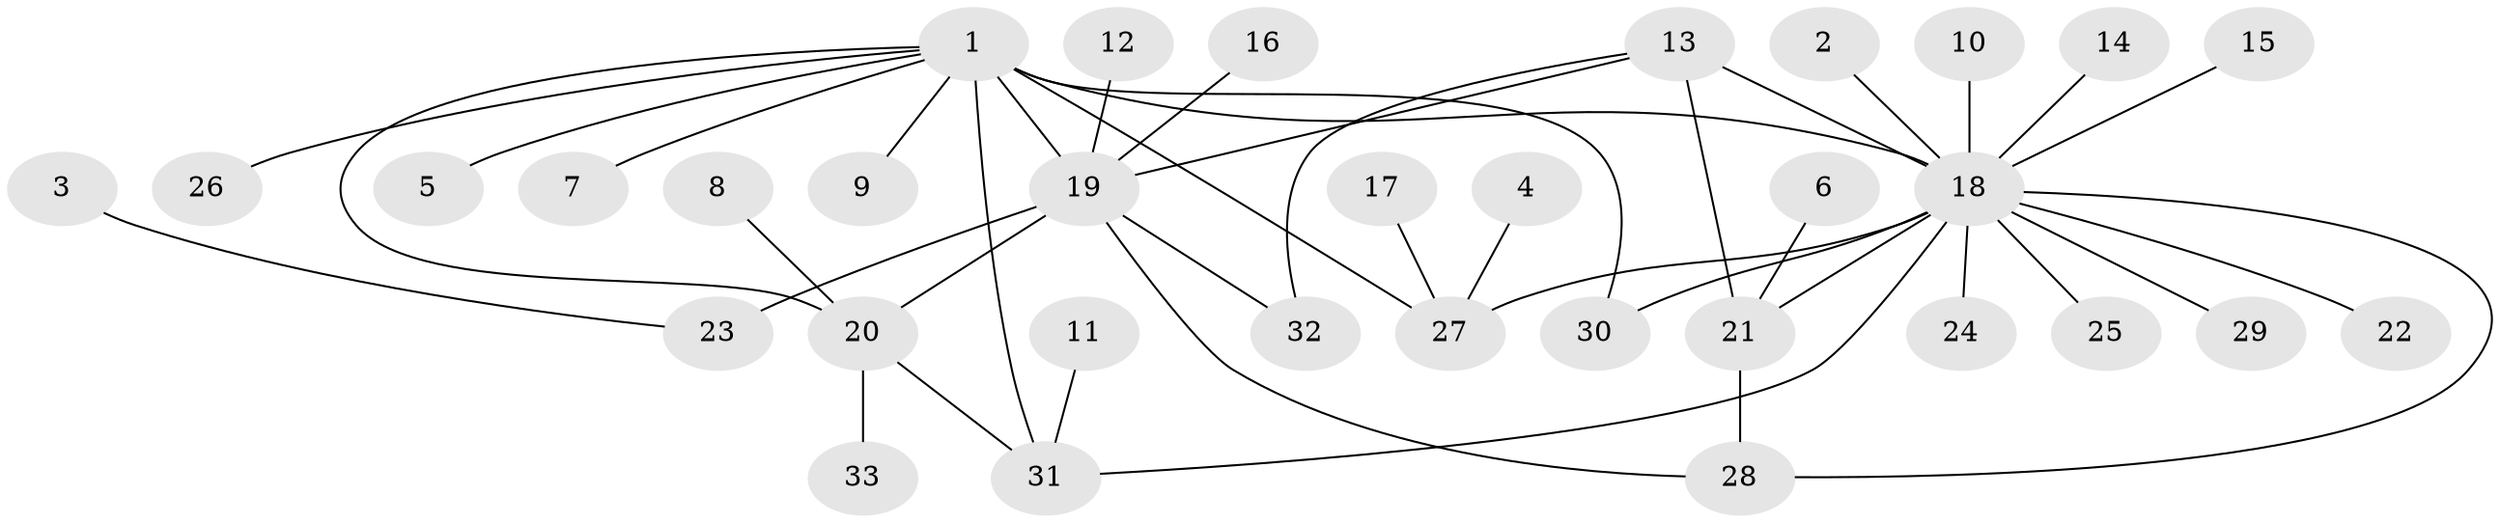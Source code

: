 // original degree distribution, {6: 0.07936507936507936, 7: 0.015873015873015872, 5: 0.06349206349206349, 8: 0.015873015873015872, 12: 0.015873015873015872, 4: 0.015873015873015872, 3: 0.047619047619047616, 9: 0.015873015873015872, 1: 0.5873015873015873, 2: 0.14285714285714285}
// Generated by graph-tools (version 1.1) at 2025/26/03/09/25 03:26:45]
// undirected, 33 vertices, 42 edges
graph export_dot {
graph [start="1"]
  node [color=gray90,style=filled];
  1;
  2;
  3;
  4;
  5;
  6;
  7;
  8;
  9;
  10;
  11;
  12;
  13;
  14;
  15;
  16;
  17;
  18;
  19;
  20;
  21;
  22;
  23;
  24;
  25;
  26;
  27;
  28;
  29;
  30;
  31;
  32;
  33;
  1 -- 5 [weight=1.0];
  1 -- 7 [weight=1.0];
  1 -- 9 [weight=1.0];
  1 -- 18 [weight=2.0];
  1 -- 19 [weight=2.0];
  1 -- 20 [weight=1.0];
  1 -- 26 [weight=1.0];
  1 -- 27 [weight=2.0];
  1 -- 30 [weight=1.0];
  1 -- 31 [weight=1.0];
  2 -- 18 [weight=1.0];
  3 -- 23 [weight=1.0];
  4 -- 27 [weight=1.0];
  6 -- 21 [weight=1.0];
  8 -- 20 [weight=1.0];
  10 -- 18 [weight=1.0];
  11 -- 31 [weight=1.0];
  12 -- 19 [weight=1.0];
  13 -- 18 [weight=2.0];
  13 -- 19 [weight=1.0];
  13 -- 21 [weight=1.0];
  13 -- 32 [weight=1.0];
  14 -- 18 [weight=1.0];
  15 -- 18 [weight=1.0];
  16 -- 19 [weight=1.0];
  17 -- 27 [weight=1.0];
  18 -- 21 [weight=1.0];
  18 -- 22 [weight=1.0];
  18 -- 24 [weight=1.0];
  18 -- 25 [weight=1.0];
  18 -- 27 [weight=1.0];
  18 -- 28 [weight=1.0];
  18 -- 29 [weight=1.0];
  18 -- 30 [weight=1.0];
  18 -- 31 [weight=1.0];
  19 -- 20 [weight=1.0];
  19 -- 23 [weight=2.0];
  19 -- 28 [weight=1.0];
  19 -- 32 [weight=1.0];
  20 -- 31 [weight=1.0];
  20 -- 33 [weight=1.0];
  21 -- 28 [weight=1.0];
}
